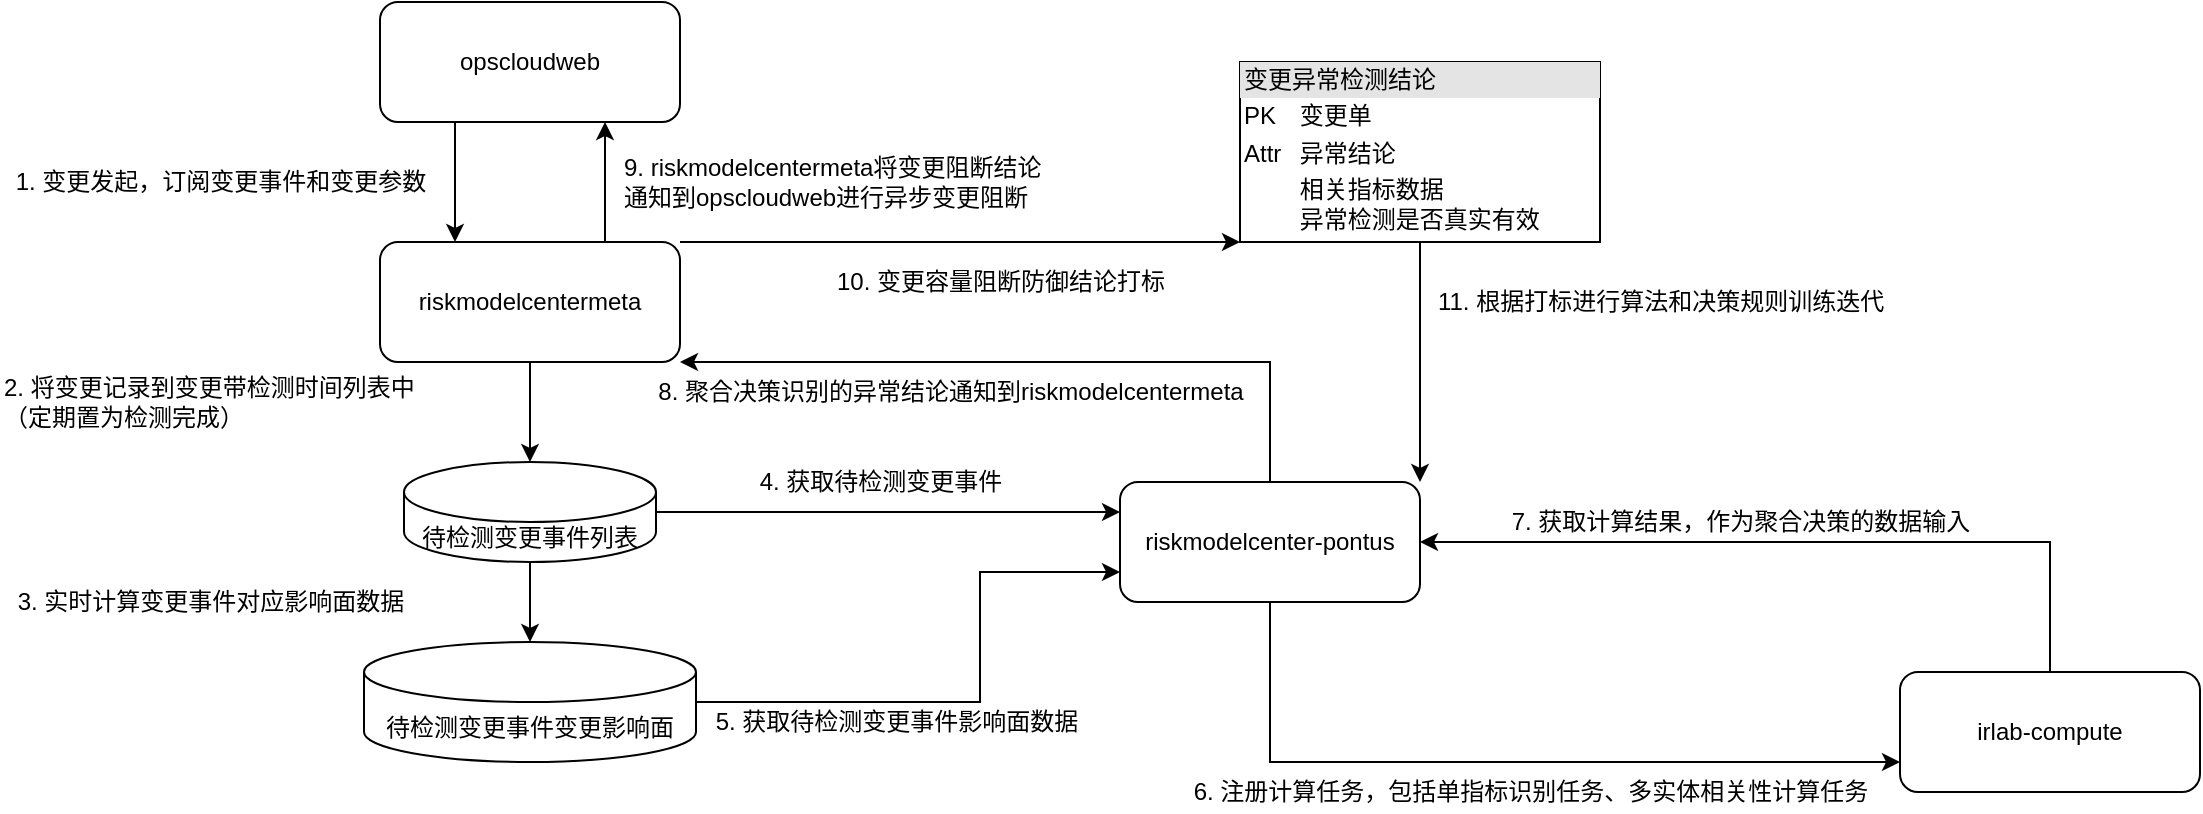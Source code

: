 <mxfile version="14.6.3" type="github">
  <diagram id="bo5MixadzhySrjbk98CX" name="Page-1">
    <mxGraphModel dx="1489" dy="877" grid="1" gridSize="10" guides="1" tooltips="1" connect="1" arrows="1" fold="1" page="1" pageScale="1" pageWidth="827" pageHeight="1169" math="0" shadow="0">
      <root>
        <mxCell id="0" />
        <mxCell id="1" parent="0" />
        <mxCell id="lt_TTrOmCf9Bc8KUs0zB-25" style="edgeStyle=orthogonalEdgeStyle;rounded=0;orthogonalLoop=1;jettySize=auto;html=1;exitX=0.5;exitY=0;exitDx=0;exitDy=0;entryX=1;entryY=1;entryDx=0;entryDy=0;" edge="1" parent="1" source="lt_TTrOmCf9Bc8KUs0zB-1" target="lt_TTrOmCf9Bc8KUs0zB-2">
          <mxGeometry relative="1" as="geometry">
            <Array as="points">
              <mxPoint x="685" y="370" />
            </Array>
          </mxGeometry>
        </mxCell>
        <mxCell id="lt_TTrOmCf9Bc8KUs0zB-30" style="edgeStyle=orthogonalEdgeStyle;rounded=0;orthogonalLoop=1;jettySize=auto;html=1;exitX=0.5;exitY=1;exitDx=0;exitDy=0;entryX=0;entryY=0.75;entryDx=0;entryDy=0;" edge="1" parent="1" source="lt_TTrOmCf9Bc8KUs0zB-1" target="lt_TTrOmCf9Bc8KUs0zB-4">
          <mxGeometry relative="1" as="geometry" />
        </mxCell>
        <mxCell id="lt_TTrOmCf9Bc8KUs0zB-1" value="riskmodelcenter-pontus" style="rounded=1;whiteSpace=wrap;html=1;" vertex="1" parent="1">
          <mxGeometry x="610" y="430" width="150" height="60" as="geometry" />
        </mxCell>
        <mxCell id="lt_TTrOmCf9Bc8KUs0zB-20" style="edgeStyle=orthogonalEdgeStyle;rounded=0;orthogonalLoop=1;jettySize=auto;html=1;exitX=0.5;exitY=1;exitDx=0;exitDy=0;" edge="1" parent="1" source="lt_TTrOmCf9Bc8KUs0zB-2" target="lt_TTrOmCf9Bc8KUs0zB-7">
          <mxGeometry relative="1" as="geometry" />
        </mxCell>
        <mxCell id="lt_TTrOmCf9Bc8KUs0zB-36" style="edgeStyle=orthogonalEdgeStyle;rounded=0;orthogonalLoop=1;jettySize=auto;html=1;exitX=0.75;exitY=0;exitDx=0;exitDy=0;entryX=0.75;entryY=1;entryDx=0;entryDy=0;" edge="1" parent="1" source="lt_TTrOmCf9Bc8KUs0zB-2" target="lt_TTrOmCf9Bc8KUs0zB-3">
          <mxGeometry relative="1" as="geometry" />
        </mxCell>
        <mxCell id="lt_TTrOmCf9Bc8KUs0zB-38" style="rounded=0;orthogonalLoop=1;jettySize=auto;html=1;exitX=1;exitY=0;exitDx=0;exitDy=0;entryX=0;entryY=1;entryDx=0;entryDy=0;" edge="1" parent="1" source="lt_TTrOmCf9Bc8KUs0zB-2" target="lt_TTrOmCf9Bc8KUs0zB-39">
          <mxGeometry relative="1" as="geometry">
            <mxPoint x="590" y="250" as="targetPoint" />
          </mxGeometry>
        </mxCell>
        <mxCell id="lt_TTrOmCf9Bc8KUs0zB-2" value="riskmodelcentermeta" style="rounded=1;whiteSpace=wrap;html=1;" vertex="1" parent="1">
          <mxGeometry x="240" y="310" width="150" height="60" as="geometry" />
        </mxCell>
        <mxCell id="lt_TTrOmCf9Bc8KUs0zB-35" style="edgeStyle=orthogonalEdgeStyle;rounded=0;orthogonalLoop=1;jettySize=auto;html=1;exitX=0.25;exitY=1;exitDx=0;exitDy=0;entryX=0.25;entryY=0;entryDx=0;entryDy=0;" edge="1" parent="1" source="lt_TTrOmCf9Bc8KUs0zB-3" target="lt_TTrOmCf9Bc8KUs0zB-2">
          <mxGeometry relative="1" as="geometry" />
        </mxCell>
        <mxCell id="lt_TTrOmCf9Bc8KUs0zB-3" value="opscloudweb" style="rounded=1;whiteSpace=wrap;html=1;" vertex="1" parent="1">
          <mxGeometry x="240" y="190" width="150" height="60" as="geometry" />
        </mxCell>
        <mxCell id="lt_TTrOmCf9Bc8KUs0zB-45" style="edgeStyle=orthogonalEdgeStyle;rounded=0;orthogonalLoop=1;jettySize=auto;html=1;exitX=0.5;exitY=0;exitDx=0;exitDy=0;entryX=1;entryY=0.5;entryDx=0;entryDy=0;" edge="1" parent="1" source="lt_TTrOmCf9Bc8KUs0zB-4" target="lt_TTrOmCf9Bc8KUs0zB-1">
          <mxGeometry relative="1" as="geometry" />
        </mxCell>
        <mxCell id="lt_TTrOmCf9Bc8KUs0zB-4" value="irlab-compute" style="rounded=1;whiteSpace=wrap;html=1;" vertex="1" parent="1">
          <mxGeometry x="1000" y="525" width="150" height="60" as="geometry" />
        </mxCell>
        <mxCell id="lt_TTrOmCf9Bc8KUs0zB-6" value="1. 变更发起，订阅变更事件和变更参数" style="text;html=1;align=center;verticalAlign=middle;resizable=0;points=[];autosize=1;strokeColor=none;" vertex="1" parent="1">
          <mxGeometry x="50" y="270" width="220" height="20" as="geometry" />
        </mxCell>
        <mxCell id="lt_TTrOmCf9Bc8KUs0zB-14" style="edgeStyle=orthogonalEdgeStyle;rounded=0;orthogonalLoop=1;jettySize=auto;html=1;exitX=1;exitY=0.5;exitDx=0;exitDy=0;exitPerimeter=0;entryX=0;entryY=0.25;entryDx=0;entryDy=0;" edge="1" parent="1" source="lt_TTrOmCf9Bc8KUs0zB-7" target="lt_TTrOmCf9Bc8KUs0zB-1">
          <mxGeometry relative="1" as="geometry" />
        </mxCell>
        <mxCell id="lt_TTrOmCf9Bc8KUs0zB-21" style="edgeStyle=orthogonalEdgeStyle;rounded=0;orthogonalLoop=1;jettySize=auto;html=1;exitX=0.5;exitY=1;exitDx=0;exitDy=0;exitPerimeter=0;entryX=0.5;entryY=0;entryDx=0;entryDy=0;entryPerimeter=0;" edge="1" parent="1" source="lt_TTrOmCf9Bc8KUs0zB-7" target="lt_TTrOmCf9Bc8KUs0zB-10">
          <mxGeometry relative="1" as="geometry" />
        </mxCell>
        <mxCell id="lt_TTrOmCf9Bc8KUs0zB-7" value="待检测变更事件列表" style="shape=cylinder3;whiteSpace=wrap;html=1;boundedLbl=1;backgroundOutline=1;size=15;" vertex="1" parent="1">
          <mxGeometry x="252" y="420" width="126" height="50" as="geometry" />
        </mxCell>
        <mxCell id="lt_TTrOmCf9Bc8KUs0zB-22" style="edgeStyle=orthogonalEdgeStyle;rounded=0;orthogonalLoop=1;jettySize=auto;html=1;exitX=1;exitY=0.5;exitDx=0;exitDy=0;exitPerimeter=0;entryX=0;entryY=0.75;entryDx=0;entryDy=0;" edge="1" parent="1" source="lt_TTrOmCf9Bc8KUs0zB-10" target="lt_TTrOmCf9Bc8KUs0zB-1">
          <mxGeometry relative="1" as="geometry">
            <Array as="points">
              <mxPoint x="540" y="540" />
              <mxPoint x="540" y="475" />
            </Array>
          </mxGeometry>
        </mxCell>
        <mxCell id="lt_TTrOmCf9Bc8KUs0zB-10" value="待检测变更事件变更影响面" style="shape=cylinder3;whiteSpace=wrap;html=1;boundedLbl=1;backgroundOutline=1;size=15;" vertex="1" parent="1">
          <mxGeometry x="232" y="510" width="166" height="60" as="geometry" />
        </mxCell>
        <mxCell id="lt_TTrOmCf9Bc8KUs0zB-26" value="2. 将变更记录到变更带检测时间列表中&lt;br&gt;（定期置为检测完成）" style="text;html=1;align=left;verticalAlign=middle;resizable=0;points=[];autosize=1;strokeColor=none;" vertex="1" parent="1">
          <mxGeometry x="50" y="375" width="220" height="30" as="geometry" />
        </mxCell>
        <mxCell id="lt_TTrOmCf9Bc8KUs0zB-27" value="3. 实时计算变更事件对应影响面数据" style="text;html=1;align=center;verticalAlign=middle;resizable=0;points=[];autosize=1;strokeColor=none;" vertex="1" parent="1">
          <mxGeometry x="50" y="480" width="210" height="20" as="geometry" />
        </mxCell>
        <mxCell id="lt_TTrOmCf9Bc8KUs0zB-28" value="4. 获取待检测变更事件" style="text;html=1;align=center;verticalAlign=middle;resizable=0;points=[];autosize=1;strokeColor=none;" vertex="1" parent="1">
          <mxGeometry x="420" y="420" width="140" height="20" as="geometry" />
        </mxCell>
        <mxCell id="lt_TTrOmCf9Bc8KUs0zB-29" value="5. 获取待检测变更事件影响面数据" style="text;html=1;align=center;verticalAlign=middle;resizable=0;points=[];autosize=1;strokeColor=none;" vertex="1" parent="1">
          <mxGeometry x="398" y="540" width="200" height="20" as="geometry" />
        </mxCell>
        <mxCell id="lt_TTrOmCf9Bc8KUs0zB-32" value="6. 注册计算任务，包括单指标识别任务、多实体相关性计算任务" style="text;html=1;align=center;verticalAlign=middle;resizable=0;points=[];autosize=1;strokeColor=none;" vertex="1" parent="1">
          <mxGeometry x="640" y="575" width="350" height="20" as="geometry" />
        </mxCell>
        <mxCell id="lt_TTrOmCf9Bc8KUs0zB-33" value="7. 获取计算结果，作为聚合决策的数据输入" style="text;html=1;align=center;verticalAlign=middle;resizable=0;points=[];autosize=1;strokeColor=none;" vertex="1" parent="1">
          <mxGeometry x="800" y="440" width="240" height="20" as="geometry" />
        </mxCell>
        <mxCell id="lt_TTrOmCf9Bc8KUs0zB-34" value="8. 聚合决策识别的异常结论通知到riskmodelcentermeta" style="text;html=1;align=center;verticalAlign=middle;resizable=0;points=[];autosize=1;strokeColor=none;" vertex="1" parent="1">
          <mxGeometry x="370" y="375" width="310" height="20" as="geometry" />
        </mxCell>
        <mxCell id="lt_TTrOmCf9Bc8KUs0zB-37" value="9. riskmodelcentermeta将变更阻断结论&lt;br&gt;通知到opscloudweb进行异步变更阻断" style="text;html=1;align=left;verticalAlign=middle;resizable=0;points=[];autosize=1;strokeColor=none;" vertex="1" parent="1">
          <mxGeometry x="360" y="265" width="220" height="30" as="geometry" />
        </mxCell>
        <mxCell id="lt_TTrOmCf9Bc8KUs0zB-40" style="edgeStyle=none;rounded=0;orthogonalLoop=1;jettySize=auto;html=1;exitX=0.5;exitY=1;exitDx=0;exitDy=0;entryX=1;entryY=0;entryDx=0;entryDy=0;" edge="1" parent="1" source="lt_TTrOmCf9Bc8KUs0zB-39" target="lt_TTrOmCf9Bc8KUs0zB-1">
          <mxGeometry relative="1" as="geometry" />
        </mxCell>
        <mxCell id="lt_TTrOmCf9Bc8KUs0zB-39" value="&lt;div style=&quot;box-sizing: border-box ; width: 100% ; background: #e4e4e4 ; padding: 2px&quot;&gt;变更异常检测结论&lt;/div&gt;&lt;table style=&quot;width: 100% ; font-size: 1em&quot; cellpadding=&quot;2&quot; cellspacing=&quot;0&quot;&gt;&lt;tbody&gt;&lt;tr&gt;&lt;td&gt;PK&lt;/td&gt;&lt;td&gt;变更单&lt;/td&gt;&lt;/tr&gt;&lt;tr&gt;&lt;td&gt;Attr&lt;/td&gt;&lt;td&gt;异常结论&lt;/td&gt;&lt;/tr&gt;&lt;tr&gt;&lt;td&gt;&lt;/td&gt;&lt;td&gt;相关指标数据&lt;br&gt;异常检测是否真实有效&lt;/td&gt;&lt;/tr&gt;&lt;/tbody&gt;&lt;/table&gt;" style="verticalAlign=top;align=left;overflow=fill;html=1;" vertex="1" parent="1">
          <mxGeometry x="670" y="220" width="180" height="90" as="geometry" />
        </mxCell>
        <mxCell id="lt_TTrOmCf9Bc8KUs0zB-41" value="11. 根据打标进行算法和决策规则训练迭代" style="text;html=1;align=center;verticalAlign=middle;resizable=0;points=[];autosize=1;strokeColor=none;" vertex="1" parent="1">
          <mxGeometry x="760" y="330" width="240" height="20" as="geometry" />
        </mxCell>
        <mxCell id="lt_TTrOmCf9Bc8KUs0zB-42" value="10. 变更容量阻断防御结论打标" style="text;html=1;align=center;verticalAlign=middle;resizable=0;points=[];autosize=1;strokeColor=none;" vertex="1" parent="1">
          <mxGeometry x="460" y="320" width="180" height="20" as="geometry" />
        </mxCell>
      </root>
    </mxGraphModel>
  </diagram>
</mxfile>
